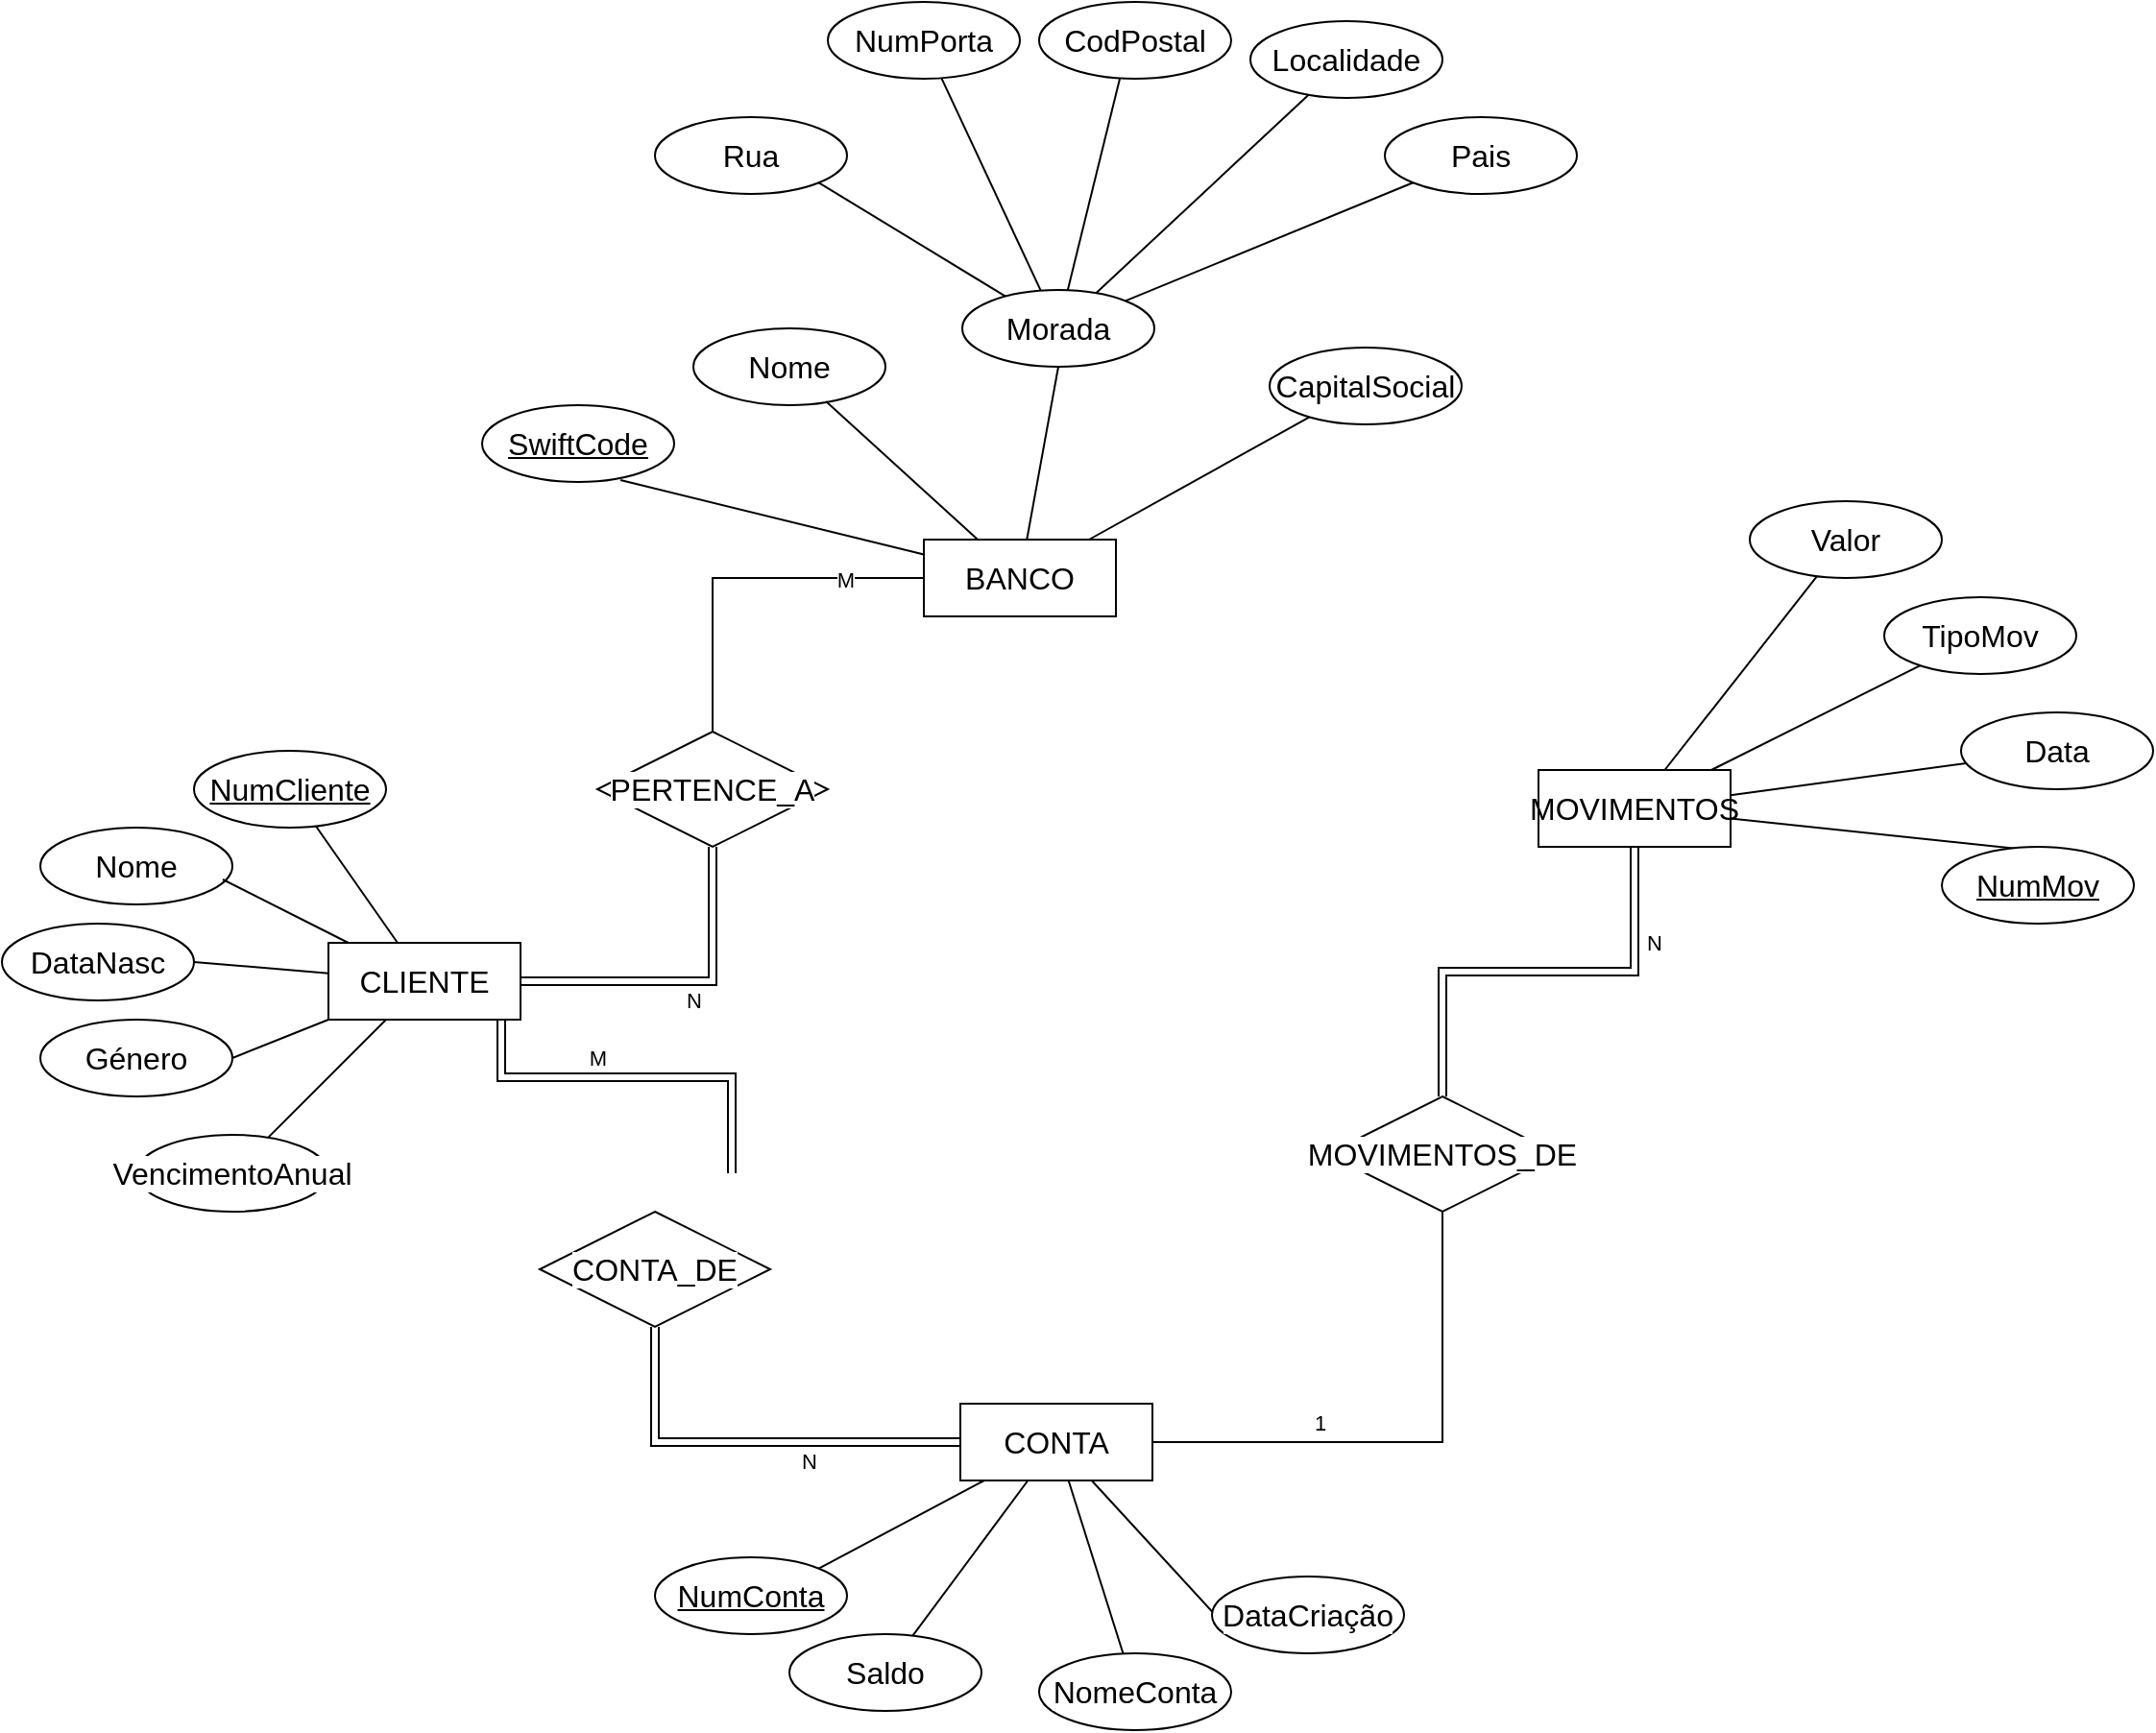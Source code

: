 <mxfile version="28.2.4">
  <diagram name="Página-1" id="KvQQW-qmofQ9Go-xhEcm">
    <mxGraphModel dx="2013" dy="1872" grid="1" gridSize="10" guides="1" tooltips="1" connect="1" arrows="1" fold="1" page="1" pageScale="1" pageWidth="827" pageHeight="1169" math="0" shadow="0">
      <root>
        <mxCell id="0" />
        <mxCell id="1" parent="0" />
        <mxCell id="59IRY9et53XvcOAsyTQL-16" style="edgeStyle=none;shape=connector;rounded=0;orthogonalLoop=1;jettySize=auto;html=1;entryX=0.5;entryY=1;entryDx=0;entryDy=0;strokeColor=default;align=center;verticalAlign=middle;fontFamily=Helvetica;fontSize=11;fontColor=default;labelBackgroundColor=default;endArrow=none;endFill=0;" parent="1" source="59IRY9et53XvcOAsyTQL-1" target="59IRY9et53XvcOAsyTQL-8" edge="1">
          <mxGeometry relative="1" as="geometry" />
        </mxCell>
        <mxCell id="59IRY9et53XvcOAsyTQL-17" style="edgeStyle=none;shape=connector;rounded=0;orthogonalLoop=1;jettySize=auto;html=1;strokeColor=default;align=center;verticalAlign=middle;fontFamily=Helvetica;fontSize=11;fontColor=default;labelBackgroundColor=default;endArrow=none;endFill=0;" parent="1" source="59IRY9et53XvcOAsyTQL-1" target="59IRY9et53XvcOAsyTQL-14" edge="1">
          <mxGeometry relative="1" as="geometry" />
        </mxCell>
        <mxCell id="59IRY9et53XvcOAsyTQL-55" style="edgeStyle=orthogonalEdgeStyle;shape=connector;rounded=0;orthogonalLoop=1;jettySize=auto;html=1;entryX=0.5;entryY=0;entryDx=0;entryDy=0;strokeColor=default;align=center;verticalAlign=middle;fontFamily=Helvetica;fontSize=11;fontColor=default;labelBackgroundColor=default;endArrow=none;endFill=0;" parent="1" source="59IRY9et53XvcOAsyTQL-1" target="59IRY9et53XvcOAsyTQL-53" edge="1">
          <mxGeometry relative="1" as="geometry" />
        </mxCell>
        <mxCell id="5yBy5ubpR-fuYYYy7FqI-9" value="M" style="edgeLabel;html=1;align=center;verticalAlign=middle;resizable=0;points=[];fontFamily=Helvetica;fontSize=11;fontColor=default;labelBackgroundColor=default;" vertex="1" connectable="0" parent="59IRY9et53XvcOAsyTQL-55">
          <mxGeometry x="-0.568" y="1" relative="1" as="geometry">
            <mxPoint as="offset" />
          </mxGeometry>
        </mxCell>
        <mxCell id="59IRY9et53XvcOAsyTQL-1" value="&lt;span id=&quot;docs-internal-guid-33096cff-7fff-1624-d301-5211b1fea0e3&quot;&gt;&lt;span style=&quot;font-size: 12pt; font-family: Calibri, sans-serif; background-color: transparent; font-variant-numeric: normal; font-variant-east-asian: normal; font-variant-alternates: normal; font-variant-position: normal; font-variant-emoji: normal; vertical-align: baseline; white-space-collapse: preserve;&quot;&gt;BANCO&lt;/span&gt;&lt;/span&gt;" style="whiteSpace=wrap;html=1;align=center;" parent="1" vertex="1">
          <mxGeometry x="260" y="190" width="100" height="40" as="geometry" />
        </mxCell>
        <mxCell id="59IRY9et53XvcOAsyTQL-31" style="edgeStyle=none;shape=connector;rounded=0;orthogonalLoop=1;jettySize=auto;html=1;strokeColor=default;align=center;verticalAlign=middle;fontFamily=Helvetica;fontSize=11;fontColor=default;labelBackgroundColor=default;endArrow=none;endFill=0;" parent="1" source="59IRY9et53XvcOAsyTQL-2" target="59IRY9et53XvcOAsyTQL-26" edge="1">
          <mxGeometry relative="1" as="geometry" />
        </mxCell>
        <mxCell id="59IRY9et53XvcOAsyTQL-33" style="edgeStyle=none;shape=connector;rounded=0;orthogonalLoop=1;jettySize=auto;html=1;entryX=1;entryY=0.5;entryDx=0;entryDy=0;strokeColor=default;align=center;verticalAlign=middle;fontFamily=Helvetica;fontSize=11;fontColor=default;labelBackgroundColor=default;endArrow=none;endFill=0;" parent="1" source="59IRY9et53XvcOAsyTQL-2" target="59IRY9et53XvcOAsyTQL-28" edge="1">
          <mxGeometry relative="1" as="geometry" />
        </mxCell>
        <mxCell id="59IRY9et53XvcOAsyTQL-34" style="edgeStyle=none;shape=connector;rounded=0;orthogonalLoop=1;jettySize=auto;html=1;entryX=1;entryY=0.5;entryDx=0;entryDy=0;strokeColor=default;align=center;verticalAlign=middle;fontFamily=Helvetica;fontSize=11;fontColor=default;labelBackgroundColor=default;endArrow=none;endFill=0;" parent="1" source="59IRY9et53XvcOAsyTQL-2" target="59IRY9et53XvcOAsyTQL-29" edge="1">
          <mxGeometry relative="1" as="geometry" />
        </mxCell>
        <mxCell id="59IRY9et53XvcOAsyTQL-35" style="edgeStyle=none;shape=connector;rounded=0;orthogonalLoop=1;jettySize=auto;html=1;strokeColor=default;align=center;verticalAlign=middle;fontFamily=Helvetica;fontSize=11;fontColor=default;labelBackgroundColor=default;endArrow=none;endFill=0;" parent="1" source="59IRY9et53XvcOAsyTQL-2" target="59IRY9et53XvcOAsyTQL-30" edge="1">
          <mxGeometry relative="1" as="geometry" />
        </mxCell>
        <mxCell id="59IRY9et53XvcOAsyTQL-54" style="edgeStyle=orthogonalEdgeStyle;shape=link;rounded=0;orthogonalLoop=1;jettySize=auto;html=1;entryX=0.5;entryY=1;entryDx=0;entryDy=0;strokeColor=default;align=center;verticalAlign=middle;fontFamily=Helvetica;fontSize=11;fontColor=default;labelBackgroundColor=default;endArrow=none;endFill=0;" parent="1" source="59IRY9et53XvcOAsyTQL-2" target="59IRY9et53XvcOAsyTQL-53" edge="1">
          <mxGeometry relative="1" as="geometry" />
        </mxCell>
        <mxCell id="5yBy5ubpR-fuYYYy7FqI-10" value="N" style="edgeLabel;html=1;align=center;verticalAlign=middle;resizable=0;points=[];fontFamily=Helvetica;fontSize=11;fontColor=default;labelBackgroundColor=default;" vertex="1" connectable="0" parent="59IRY9et53XvcOAsyTQL-54">
          <mxGeometry x="0.082" y="2" relative="1" as="geometry">
            <mxPoint x="-2" y="12" as="offset" />
          </mxGeometry>
        </mxCell>
        <mxCell id="5yBy5ubpR-fuYYYy7FqI-5" style="edgeStyle=orthogonalEdgeStyle;shape=link;rounded=0;orthogonalLoop=1;jettySize=auto;html=1;entryX=0.5;entryY=0;entryDx=0;entryDy=0;strokeColor=default;align=center;verticalAlign=middle;fontFamily=Helvetica;fontSize=11;fontColor=default;labelBackgroundColor=default;endArrow=none;endFill=0;" edge="1" parent="1">
          <mxGeometry relative="1" as="geometry">
            <mxPoint x="40" y="420" as="sourcePoint" />
            <mxPoint x="160" y="520" as="targetPoint" />
            <Array as="points">
              <mxPoint x="40" y="470" />
              <mxPoint x="160" y="470" />
            </Array>
          </mxGeometry>
        </mxCell>
        <mxCell id="5yBy5ubpR-fuYYYy7FqI-11" value="M" style="edgeLabel;html=1;align=center;verticalAlign=middle;resizable=0;points=[];fontFamily=Helvetica;fontSize=11;fontColor=default;labelBackgroundColor=default;" vertex="1" connectable="0" parent="5yBy5ubpR-fuYYYy7FqI-5">
          <mxGeometry x="-0.054" y="4" relative="1" as="geometry">
            <mxPoint x="-4" y="-6" as="offset" />
          </mxGeometry>
        </mxCell>
        <mxCell id="59IRY9et53XvcOAsyTQL-2" value="&lt;span id=&quot;docs-internal-guid-d53b8ac3-7fff-3ef5-c0f0-8ff0012dd7bf&quot;&gt;&lt;span style=&quot;font-size: 12pt; font-family: Calibri, sans-serif; background-color: transparent; font-variant-numeric: normal; font-variant-east-asian: normal; font-variant-alternates: normal; font-variant-position: normal; font-variant-emoji: normal; vertical-align: baseline; white-space-collapse: preserve;&quot;&gt;CLIENTE&lt;/span&gt;&lt;/span&gt;" style="whiteSpace=wrap;html=1;align=center;" parent="1" vertex="1">
          <mxGeometry x="-50" y="400" width="100" height="40" as="geometry" />
        </mxCell>
        <mxCell id="59IRY9et53XvcOAsyTQL-41" style="edgeStyle=none;shape=connector;rounded=0;orthogonalLoop=1;jettySize=auto;html=1;entryX=0;entryY=1;entryDx=0;entryDy=0;strokeColor=default;align=center;verticalAlign=middle;fontFamily=Helvetica;fontSize=11;fontColor=default;labelBackgroundColor=default;endArrow=none;endFill=0;" parent="1" source="59IRY9et53XvcOAsyTQL-3" target="59IRY9et53XvcOAsyTQL-37" edge="1">
          <mxGeometry relative="1" as="geometry" />
        </mxCell>
        <mxCell id="59IRY9et53XvcOAsyTQL-42" style="edgeStyle=none;shape=connector;rounded=0;orthogonalLoop=1;jettySize=auto;html=1;strokeColor=default;align=center;verticalAlign=middle;fontFamily=Helvetica;fontSize=11;fontColor=default;labelBackgroundColor=default;endArrow=none;endFill=0;" parent="1" source="59IRY9et53XvcOAsyTQL-3" target="59IRY9et53XvcOAsyTQL-38" edge="1">
          <mxGeometry relative="1" as="geometry" />
        </mxCell>
        <mxCell id="59IRY9et53XvcOAsyTQL-43" style="edgeStyle=none;shape=connector;rounded=0;orthogonalLoop=1;jettySize=auto;html=1;strokeColor=default;align=center;verticalAlign=middle;fontFamily=Helvetica;fontSize=11;fontColor=default;labelBackgroundColor=default;endArrow=none;endFill=0;" parent="1" source="59IRY9et53XvcOAsyTQL-3" target="59IRY9et53XvcOAsyTQL-39" edge="1">
          <mxGeometry relative="1" as="geometry" />
        </mxCell>
        <mxCell id="5yBy5ubpR-fuYYYy7FqI-2" style="shape=connector;rounded=0;orthogonalLoop=1;jettySize=auto;html=1;entryX=1;entryY=0;entryDx=0;entryDy=0;strokeColor=default;align=center;verticalAlign=middle;fontFamily=Helvetica;fontSize=11;fontColor=default;labelBackgroundColor=default;endArrow=none;endFill=0;" edge="1" parent="1" source="59IRY9et53XvcOAsyTQL-3" target="59IRY9et53XvcOAsyTQL-36">
          <mxGeometry relative="1" as="geometry" />
        </mxCell>
        <mxCell id="5yBy5ubpR-fuYYYy7FqI-4" style="edgeStyle=orthogonalEdgeStyle;shape=link;rounded=0;orthogonalLoop=1;jettySize=auto;html=1;entryX=0.5;entryY=1;entryDx=0;entryDy=0;strokeColor=default;align=center;verticalAlign=middle;fontFamily=Helvetica;fontSize=11;fontColor=default;labelBackgroundColor=default;endArrow=none;endFill=0;" edge="1" parent="1" source="59IRY9et53XvcOAsyTQL-3" target="5yBy5ubpR-fuYYYy7FqI-1">
          <mxGeometry relative="1" as="geometry" />
        </mxCell>
        <mxCell id="5yBy5ubpR-fuYYYy7FqI-12" value="N" style="edgeLabel;html=1;align=center;verticalAlign=middle;resizable=0;points=[];fontFamily=Helvetica;fontSize=11;fontColor=default;labelBackgroundColor=default;" vertex="1" connectable="0" parent="5yBy5ubpR-fuYYYy7FqI-4">
          <mxGeometry x="-0.279" relative="1" as="geometry">
            <mxPoint y="10" as="offset" />
          </mxGeometry>
        </mxCell>
        <mxCell id="5yBy5ubpR-fuYYYy7FqI-8" style="edgeStyle=orthogonalEdgeStyle;shape=connector;rounded=0;orthogonalLoop=1;jettySize=auto;html=1;entryX=0.5;entryY=1;entryDx=0;entryDy=0;strokeColor=default;align=center;verticalAlign=middle;fontFamily=Helvetica;fontSize=11;fontColor=default;labelBackgroundColor=default;endArrow=none;endFill=0;" edge="1" parent="1" source="59IRY9et53XvcOAsyTQL-3" target="5yBy5ubpR-fuYYYy7FqI-6">
          <mxGeometry relative="1" as="geometry" />
        </mxCell>
        <mxCell id="5yBy5ubpR-fuYYYy7FqI-13" value="1" style="edgeLabel;html=1;align=center;verticalAlign=middle;resizable=0;points=[];fontFamily=Helvetica;fontSize=11;fontColor=default;labelBackgroundColor=default;" vertex="1" connectable="0" parent="5yBy5ubpR-fuYYYy7FqI-8">
          <mxGeometry x="-0.358" y="2" relative="1" as="geometry">
            <mxPoint y="-8" as="offset" />
          </mxGeometry>
        </mxCell>
        <mxCell id="59IRY9et53XvcOAsyTQL-3" value="&lt;span id=&quot;docs-internal-guid-18938c07-7fff-5e12-0bd6-c497b2bd1e35&quot;&gt;&lt;span style=&quot;font-size: 12pt; font-family: Calibri, sans-serif; background-color: transparent; font-variant-numeric: normal; font-variant-east-asian: normal; font-variant-alternates: normal; font-variant-position: normal; font-variant-emoji: normal; vertical-align: baseline; white-space-collapse: preserve;&quot;&gt;CONTA&lt;/span&gt;&lt;/span&gt;" style="whiteSpace=wrap;html=1;align=center;" parent="1" vertex="1">
          <mxGeometry x="279" y="640" width="100" height="40" as="geometry" />
        </mxCell>
        <mxCell id="59IRY9et53XvcOAsyTQL-49" style="edgeStyle=none;shape=connector;rounded=0;orthogonalLoop=1;jettySize=auto;html=1;entryX=1;entryY=0;entryDx=0;entryDy=0;strokeColor=default;align=center;verticalAlign=middle;fontFamily=Helvetica;fontSize=11;fontColor=default;labelBackgroundColor=default;endArrow=none;endFill=0;" parent="1" source="59IRY9et53XvcOAsyTQL-4" target="59IRY9et53XvcOAsyTQL-45" edge="1">
          <mxGeometry relative="1" as="geometry" />
        </mxCell>
        <mxCell id="59IRY9et53XvcOAsyTQL-50" style="edgeStyle=none;shape=connector;rounded=0;orthogonalLoop=1;jettySize=auto;html=1;strokeColor=default;align=center;verticalAlign=middle;fontFamily=Helvetica;fontSize=11;fontColor=default;labelBackgroundColor=default;endArrow=none;endFill=0;" parent="1" source="59IRY9et53XvcOAsyTQL-4" target="59IRY9et53XvcOAsyTQL-46" edge="1">
          <mxGeometry relative="1" as="geometry" />
        </mxCell>
        <mxCell id="59IRY9et53XvcOAsyTQL-51" style="edgeStyle=none;shape=connector;rounded=0;orthogonalLoop=1;jettySize=auto;html=1;strokeColor=default;align=center;verticalAlign=middle;fontFamily=Helvetica;fontSize=11;fontColor=default;labelBackgroundColor=default;endArrow=none;endFill=0;" parent="1" source="59IRY9et53XvcOAsyTQL-4" target="59IRY9et53XvcOAsyTQL-47" edge="1">
          <mxGeometry relative="1" as="geometry" />
        </mxCell>
        <mxCell id="59IRY9et53XvcOAsyTQL-52" style="edgeStyle=none;shape=connector;rounded=0;orthogonalLoop=1;jettySize=auto;html=1;strokeColor=default;align=center;verticalAlign=middle;fontFamily=Helvetica;fontSize=11;fontColor=default;labelBackgroundColor=default;endArrow=none;endFill=0;" parent="1" source="59IRY9et53XvcOAsyTQL-4" target="59IRY9et53XvcOAsyTQL-48" edge="1">
          <mxGeometry relative="1" as="geometry" />
        </mxCell>
        <mxCell id="5yBy5ubpR-fuYYYy7FqI-7" style="edgeStyle=orthogonalEdgeStyle;shape=link;rounded=0;orthogonalLoop=1;jettySize=auto;html=1;entryX=0.5;entryY=0;entryDx=0;entryDy=0;strokeColor=default;align=center;verticalAlign=middle;fontFamily=Helvetica;fontSize=11;fontColor=default;labelBackgroundColor=default;endArrow=none;endFill=0;" edge="1" parent="1" source="59IRY9et53XvcOAsyTQL-4" target="5yBy5ubpR-fuYYYy7FqI-6">
          <mxGeometry relative="1" as="geometry" />
        </mxCell>
        <mxCell id="5yBy5ubpR-fuYYYy7FqI-14" value="N" style="edgeLabel;html=1;align=center;verticalAlign=middle;resizable=0;points=[];fontFamily=Helvetica;fontSize=11;fontColor=default;labelBackgroundColor=default;" vertex="1" connectable="0" parent="5yBy5ubpR-fuYYYy7FqI-7">
          <mxGeometry x="-0.513" y="-3" relative="1" as="geometry">
            <mxPoint x="13" y="-6" as="offset" />
          </mxGeometry>
        </mxCell>
        <mxCell id="59IRY9et53XvcOAsyTQL-4" value="&lt;span id=&quot;docs-internal-guid-aa84f5fb-7fff-a301-6913-3b34de1e5d51&quot;&gt;&lt;span style=&quot;font-size: 12pt; font-family: Calibri, sans-serif; background-color: transparent; font-variant-numeric: normal; font-variant-east-asian: normal; font-variant-alternates: normal; font-variant-position: normal; font-variant-emoji: normal; vertical-align: baseline; white-space-collapse: preserve;&quot;&gt;MOVIMENTOS&lt;/span&gt;&lt;/span&gt;" style="whiteSpace=wrap;html=1;align=center;" parent="1" vertex="1">
          <mxGeometry x="580" y="310" width="100" height="40" as="geometry" />
        </mxCell>
        <mxCell id="59IRY9et53XvcOAsyTQL-5" value="&lt;span id=&quot;docs-internal-guid-b920871b-7fff-cbc4-225b-ba608877dcde&quot;&gt;&lt;span style=&quot;font-size: 12pt; font-family: Calibri, sans-serif; background-color: transparent; font-variant-numeric: normal; font-variant-east-asian: normal; font-variant-alternates: normal; font-variant-position: normal; font-variant-emoji: normal; text-decoration-skip-ink: none; vertical-align: baseline; white-space-collapse: preserve;&quot;&gt;SwiftCode&lt;/span&gt;&lt;/span&gt;" style="ellipse;whiteSpace=wrap;html=1;align=center;fontStyle=4;" parent="1" vertex="1">
          <mxGeometry x="30" y="120" width="100" height="40" as="geometry" />
        </mxCell>
        <mxCell id="59IRY9et53XvcOAsyTQL-6" value="&lt;span id=&quot;docs-internal-guid-8dbcbf9c-7fff-11c3-18db-ec2c6ba12a83&quot;&gt;&lt;span style=&quot;font-size: 12pt; font-family: Calibri, sans-serif; background-color: transparent; font-variant-numeric: normal; font-variant-east-asian: normal; font-variant-alternates: normal; font-variant-position: normal; font-variant-emoji: normal; vertical-align: baseline; white-space-collapse: preserve;&quot;&gt;Nome&lt;/span&gt;&lt;/span&gt;" style="ellipse;whiteSpace=wrap;html=1;align=center;" parent="1" vertex="1">
          <mxGeometry x="140" y="80" width="100" height="40" as="geometry" />
        </mxCell>
        <mxCell id="59IRY9et53XvcOAsyTQL-20" style="edgeStyle=none;shape=connector;rounded=0;orthogonalLoop=1;jettySize=auto;html=1;entryX=1;entryY=1;entryDx=0;entryDy=0;strokeColor=default;align=center;verticalAlign=middle;fontFamily=Helvetica;fontSize=11;fontColor=default;labelBackgroundColor=default;endArrow=none;endFill=0;" parent="1" source="59IRY9et53XvcOAsyTQL-8" target="59IRY9et53XvcOAsyTQL-9" edge="1">
          <mxGeometry relative="1" as="geometry" />
        </mxCell>
        <mxCell id="59IRY9et53XvcOAsyTQL-21" style="edgeStyle=none;shape=connector;rounded=0;orthogonalLoop=1;jettySize=auto;html=1;strokeColor=default;align=center;verticalAlign=middle;fontFamily=Helvetica;fontSize=11;fontColor=default;labelBackgroundColor=default;endArrow=none;endFill=0;" parent="1" source="59IRY9et53XvcOAsyTQL-8" target="59IRY9et53XvcOAsyTQL-10" edge="1">
          <mxGeometry relative="1" as="geometry" />
        </mxCell>
        <mxCell id="59IRY9et53XvcOAsyTQL-24" style="edgeStyle=none;shape=connector;rounded=0;orthogonalLoop=1;jettySize=auto;html=1;strokeColor=default;align=center;verticalAlign=middle;fontFamily=Helvetica;fontSize=11;fontColor=default;labelBackgroundColor=default;endArrow=none;endFill=0;" parent="1" source="59IRY9et53XvcOAsyTQL-8" target="59IRY9et53XvcOAsyTQL-12" edge="1">
          <mxGeometry relative="1" as="geometry" />
        </mxCell>
        <mxCell id="59IRY9et53XvcOAsyTQL-25" style="edgeStyle=none;shape=connector;rounded=0;orthogonalLoop=1;jettySize=auto;html=1;entryX=0;entryY=1;entryDx=0;entryDy=0;strokeColor=default;align=center;verticalAlign=middle;fontFamily=Helvetica;fontSize=11;fontColor=default;labelBackgroundColor=default;endArrow=none;endFill=0;" parent="1" source="59IRY9et53XvcOAsyTQL-8" target="59IRY9et53XvcOAsyTQL-13" edge="1">
          <mxGeometry relative="1" as="geometry" />
        </mxCell>
        <mxCell id="59IRY9et53XvcOAsyTQL-8" value="&lt;span id=&quot;docs-internal-guid-50da9faa-7fff-66b5-dc01-4913c2e8268b&quot;&gt;&lt;span style=&quot;font-size: 12pt; font-family: Calibri, sans-serif; background-color: transparent; font-variant-numeric: normal; font-variant-east-asian: normal; font-variant-alternates: normal; font-variant-position: normal; font-variant-emoji: normal; vertical-align: baseline; white-space-collapse: preserve;&quot;&gt;Morada&lt;/span&gt;&lt;/span&gt;" style="ellipse;whiteSpace=wrap;html=1;align=center;" parent="1" vertex="1">
          <mxGeometry x="280" y="60" width="100" height="40" as="geometry" />
        </mxCell>
        <mxCell id="59IRY9et53XvcOAsyTQL-9" value="&lt;span id=&quot;docs-internal-guid-5283b19c-7fff-80e7-e4db-060b09bd453b&quot;&gt;&lt;span style=&quot;font-size: 12pt; font-family: Calibri, sans-serif; background-color: transparent; font-variant-numeric: normal; font-variant-east-asian: normal; font-variant-alternates: normal; font-variant-position: normal; font-variant-emoji: normal; vertical-align: baseline; white-space-collapse: preserve;&quot;&gt;Rua&lt;/span&gt;&lt;/span&gt;" style="ellipse;whiteSpace=wrap;html=1;align=center;" parent="1" vertex="1">
          <mxGeometry x="120" y="-30" width="100" height="40" as="geometry" />
        </mxCell>
        <mxCell id="59IRY9et53XvcOAsyTQL-10" value="&lt;span id=&quot;docs-internal-guid-7bc3e5fb-7fff-ad05-edbd-930cfe56bb56&quot;&gt;&lt;span style=&quot;font-size: 12pt; font-family: Calibri, sans-serif; background-color: transparent; font-variant-numeric: normal; font-variant-east-asian: normal; font-variant-alternates: normal; font-variant-position: normal; font-variant-emoji: normal; vertical-align: baseline; white-space-collapse: preserve;&quot;&gt;NumPorta&lt;/span&gt;&lt;/span&gt;" style="ellipse;whiteSpace=wrap;html=1;align=center;" parent="1" vertex="1">
          <mxGeometry x="210" y="-90" width="100" height="40" as="geometry" />
        </mxCell>
        <mxCell id="59IRY9et53XvcOAsyTQL-11" value="&lt;span id=&quot;docs-internal-guid-c058b184-7fff-d3f3-a75c-fe97f1e5b9b9&quot;&gt;&lt;span style=&quot;font-size: 12pt; font-family: Calibri, sans-serif; background-color: transparent; font-variant-numeric: normal; font-variant-east-asian: normal; font-variant-alternates: normal; font-variant-position: normal; font-variant-emoji: normal; vertical-align: baseline; white-space-collapse: preserve;&quot;&gt;CodPostal&lt;/span&gt;&lt;/span&gt;" style="ellipse;whiteSpace=wrap;html=1;align=center;" parent="1" vertex="1">
          <mxGeometry x="320" y="-90" width="100" height="40" as="geometry" />
        </mxCell>
        <mxCell id="59IRY9et53XvcOAsyTQL-12" value="&lt;span id=&quot;docs-internal-guid-c68ea3c3-7fff-f804-a1c4-359921f6dab5&quot;&gt;&lt;span style=&quot;font-size: 12pt; font-family: Calibri, sans-serif; background-color: transparent; font-variant-numeric: normal; font-variant-east-asian: normal; font-variant-alternates: normal; font-variant-position: normal; font-variant-emoji: normal; vertical-align: baseline; white-space-collapse: preserve;&quot;&gt;Localidade&lt;/span&gt;&lt;/span&gt;" style="ellipse;whiteSpace=wrap;html=1;align=center;" parent="1" vertex="1">
          <mxGeometry x="430" y="-80" width="100" height="40" as="geometry" />
        </mxCell>
        <mxCell id="59IRY9et53XvcOAsyTQL-13" value="&lt;span id=&quot;docs-internal-guid-d58555ec-7fff-19f8-fed7-13cf4631f28c&quot;&gt;&lt;span style=&quot;font-size: 12pt; font-family: Calibri, sans-serif; background-color: transparent; font-variant-numeric: normal; font-variant-east-asian: normal; font-variant-alternates: normal; font-variant-position: normal; font-variant-emoji: normal; vertical-align: baseline; white-space-collapse: preserve;&quot;&gt;Pais&lt;/span&gt;&lt;/span&gt;" style="ellipse;whiteSpace=wrap;html=1;align=center;" parent="1" vertex="1">
          <mxGeometry x="500" y="-30" width="100" height="40" as="geometry" />
        </mxCell>
        <mxCell id="59IRY9et53XvcOAsyTQL-14" value="&lt;span id=&quot;docs-internal-guid-484260dd-7fff-4463-595c-d4899e16f2f7&quot;&gt;&lt;span style=&quot;font-size: 12pt; font-family: Calibri, sans-serif; background-color: transparent; font-variant-numeric: normal; font-variant-east-asian: normal; font-variant-alternates: normal; font-variant-position: normal; font-variant-emoji: normal; vertical-align: baseline; white-space-collapse: preserve;&quot;&gt;CapitalSocial&lt;/span&gt;&lt;/span&gt;" style="ellipse;whiteSpace=wrap;html=1;align=center;" parent="1" vertex="1">
          <mxGeometry x="440" y="90" width="100" height="40" as="geometry" />
        </mxCell>
        <mxCell id="59IRY9et53XvcOAsyTQL-18" style="edgeStyle=none;shape=connector;rounded=0;orthogonalLoop=1;jettySize=auto;html=1;entryX=0.69;entryY=0.95;entryDx=0;entryDy=0;entryPerimeter=0;strokeColor=default;align=center;verticalAlign=middle;fontFamily=Helvetica;fontSize=11;fontColor=default;labelBackgroundColor=default;endArrow=none;endFill=0;" parent="1" source="59IRY9et53XvcOAsyTQL-1" target="59IRY9et53XvcOAsyTQL-6" edge="1">
          <mxGeometry relative="1" as="geometry" />
        </mxCell>
        <mxCell id="59IRY9et53XvcOAsyTQL-19" style="edgeStyle=none;shape=connector;rounded=0;orthogonalLoop=1;jettySize=auto;html=1;entryX=0.72;entryY=0.975;entryDx=0;entryDy=0;entryPerimeter=0;strokeColor=default;align=center;verticalAlign=middle;fontFamily=Helvetica;fontSize=11;fontColor=default;labelBackgroundColor=default;endArrow=none;endFill=0;" parent="1" source="59IRY9et53XvcOAsyTQL-1" target="59IRY9et53XvcOAsyTQL-5" edge="1">
          <mxGeometry relative="1" as="geometry" />
        </mxCell>
        <mxCell id="59IRY9et53XvcOAsyTQL-23" style="edgeStyle=none;shape=connector;rounded=0;orthogonalLoop=1;jettySize=auto;html=1;entryX=0.42;entryY=1;entryDx=0;entryDy=0;entryPerimeter=0;strokeColor=default;align=center;verticalAlign=middle;fontFamily=Helvetica;fontSize=11;fontColor=default;labelBackgroundColor=default;endArrow=none;endFill=0;" parent="1" source="59IRY9et53XvcOAsyTQL-8" target="59IRY9et53XvcOAsyTQL-11" edge="1">
          <mxGeometry relative="1" as="geometry" />
        </mxCell>
        <mxCell id="59IRY9et53XvcOAsyTQL-26" value="&lt;span id=&quot;docs-internal-guid-014225e5-7fff-05a8-8a12-3c5ea990b1a2&quot;&gt;&lt;span style=&quot;font-size: 12pt; font-family: Calibri, sans-serif; background-color: transparent; font-variant-numeric: normal; font-variant-east-asian: normal; font-variant-alternates: normal; font-variant-position: normal; font-variant-emoji: normal; text-decoration-skip-ink: none; vertical-align: baseline; white-space-collapse: preserve;&quot;&gt;NumCliente&lt;/span&gt;&lt;/span&gt;" style="ellipse;whiteSpace=wrap;html=1;align=center;fontStyle=4;fontFamily=Helvetica;fontSize=11;fontColor=default;labelBackgroundColor=default;" parent="1" vertex="1">
          <mxGeometry x="-120" y="300" width="100" height="40" as="geometry" />
        </mxCell>
        <mxCell id="59IRY9et53XvcOAsyTQL-27" value="&lt;span id=&quot;docs-internal-guid-f0e9df0b-7fff-3c02-c8bc-a8ba6d33dfe7&quot;&gt;&lt;span style=&quot;font-size: 12pt; font-family: Calibri, sans-serif; background-color: transparent; font-variant-numeric: normal; font-variant-east-asian: normal; font-variant-alternates: normal; font-variant-position: normal; font-variant-emoji: normal; vertical-align: baseline; white-space-collapse: preserve;&quot;&gt;Nome&lt;/span&gt;&lt;/span&gt;" style="ellipse;whiteSpace=wrap;html=1;align=center;fontFamily=Helvetica;fontSize=11;fontColor=default;labelBackgroundColor=default;" parent="1" vertex="1">
          <mxGeometry x="-200" y="340" width="100" height="40" as="geometry" />
        </mxCell>
        <mxCell id="59IRY9et53XvcOAsyTQL-28" value="&lt;span id=&quot;docs-internal-guid-c1414266-7fff-5875-505b-be4e4a157786&quot;&gt;&lt;span style=&quot;font-size: 12pt; font-family: Calibri, sans-serif; background-color: transparent; font-variant-numeric: normal; font-variant-east-asian: normal; font-variant-alternates: normal; font-variant-position: normal; font-variant-emoji: normal; vertical-align: baseline; white-space-collapse: preserve;&quot;&gt;DataNasc&lt;/span&gt;&lt;/span&gt;" style="ellipse;whiteSpace=wrap;html=1;align=center;fontFamily=Helvetica;fontSize=11;fontColor=default;labelBackgroundColor=default;" parent="1" vertex="1">
          <mxGeometry x="-220" y="390" width="100" height="40" as="geometry" />
        </mxCell>
        <mxCell id="59IRY9et53XvcOAsyTQL-29" value="&lt;span id=&quot;docs-internal-guid-004bd76b-7fff-7322-e45c-8d8f839ee37e&quot;&gt;&lt;span style=&quot;font-size: 12pt; font-family: Calibri, sans-serif; background-color: transparent; font-variant-numeric: normal; font-variant-east-asian: normal; font-variant-alternates: normal; font-variant-position: normal; font-variant-emoji: normal; vertical-align: baseline; white-space-collapse: preserve;&quot;&gt;Género&lt;/span&gt;&lt;/span&gt;" style="ellipse;whiteSpace=wrap;html=1;align=center;fontFamily=Helvetica;fontSize=11;fontColor=default;labelBackgroundColor=default;" parent="1" vertex="1">
          <mxGeometry x="-200" y="440" width="100" height="40" as="geometry" />
        </mxCell>
        <mxCell id="59IRY9et53XvcOAsyTQL-30" value="&lt;span id=&quot;docs-internal-guid-04b3b104-7fff-9fc2-ae88-24d2b9a784c0&quot;&gt;&lt;span style=&quot;font-size: 12pt; font-family: Calibri, sans-serif; background-color: transparent; font-variant-numeric: normal; font-variant-east-asian: normal; font-variant-alternates: normal; font-variant-position: normal; font-variant-emoji: normal; vertical-align: baseline; white-space-collapse: preserve;&quot;&gt;VencimentoAnual&lt;/span&gt;&lt;/span&gt;" style="ellipse;whiteSpace=wrap;html=1;align=center;fontFamily=Helvetica;fontSize=11;fontColor=default;labelBackgroundColor=default;" parent="1" vertex="1">
          <mxGeometry x="-150" y="500" width="100" height="40" as="geometry" />
        </mxCell>
        <mxCell id="59IRY9et53XvcOAsyTQL-32" style="edgeStyle=none;shape=connector;rounded=0;orthogonalLoop=1;jettySize=auto;html=1;entryX=0.95;entryY=0.675;entryDx=0;entryDy=0;entryPerimeter=0;strokeColor=default;align=center;verticalAlign=middle;fontFamily=Helvetica;fontSize=11;fontColor=default;labelBackgroundColor=default;endArrow=none;endFill=0;" parent="1" source="59IRY9et53XvcOAsyTQL-2" target="59IRY9et53XvcOAsyTQL-27" edge="1">
          <mxGeometry relative="1" as="geometry" />
        </mxCell>
        <mxCell id="59IRY9et53XvcOAsyTQL-36" value="&lt;span id=&quot;docs-internal-guid-37fe3c08-7fff-cb43-29bf-59b8a303d83b&quot;&gt;&lt;span style=&quot;font-size: 12pt; font-family: Calibri, sans-serif; background-color: transparent; font-variant-numeric: normal; font-variant-east-asian: normal; font-variant-alternates: normal; font-variant-position: normal; font-variant-emoji: normal; text-decoration-skip-ink: none; vertical-align: baseline; white-space-collapse: preserve;&quot;&gt;NumConta&lt;/span&gt;&lt;/span&gt;" style="ellipse;whiteSpace=wrap;html=1;align=center;fontStyle=4;fontFamily=Helvetica;fontSize=11;fontColor=default;labelBackgroundColor=default;" parent="1" vertex="1">
          <mxGeometry x="120" y="720" width="100" height="40" as="geometry" />
        </mxCell>
        <mxCell id="59IRY9et53XvcOAsyTQL-37" value="&lt;span id=&quot;docs-internal-guid-5cf09b29-7fff-ec81-455b-126152505a14&quot;&gt;&lt;span style=&quot;font-size: 12pt; font-family: Calibri, sans-serif; background-color: transparent; font-variant-numeric: normal; font-variant-east-asian: normal; font-variant-alternates: normal; font-variant-position: normal; font-variant-emoji: normal; vertical-align: baseline; white-space-collapse: preserve;&quot;&gt;DataCriação&lt;/span&gt;&lt;/span&gt;" style="ellipse;whiteSpace=wrap;html=1;align=center;fontFamily=Helvetica;fontSize=11;fontColor=default;labelBackgroundColor=default;" parent="1" vertex="1">
          <mxGeometry x="410" y="730" width="100" height="40" as="geometry" />
        </mxCell>
        <mxCell id="59IRY9et53XvcOAsyTQL-38" value="&lt;span id=&quot;docs-internal-guid-65e8640d-7fff-0932-4376-f9341a9f3c98&quot;&gt;&lt;span style=&quot;font-size: 12pt; font-family: Calibri, sans-serif; background-color: transparent; font-variant-numeric: normal; font-variant-east-asian: normal; font-variant-alternates: normal; font-variant-position: normal; font-variant-emoji: normal; vertical-align: baseline; white-space-collapse: preserve;&quot;&gt;NomeConta&lt;/span&gt;&lt;/span&gt;" style="ellipse;whiteSpace=wrap;html=1;align=center;fontFamily=Helvetica;fontSize=11;fontColor=default;labelBackgroundColor=default;" parent="1" vertex="1">
          <mxGeometry x="320" y="770" width="100" height="40" as="geometry" />
        </mxCell>
        <mxCell id="59IRY9et53XvcOAsyTQL-39" value="&lt;span id=&quot;docs-internal-guid-a45d9f75-7fff-20e0-1203-c78a976688a7&quot;&gt;&lt;span style=&quot;font-size: 12pt; font-family: Calibri, sans-serif; background-color: transparent; font-variant-numeric: normal; font-variant-east-asian: normal; font-variant-alternates: normal; font-variant-position: normal; font-variant-emoji: normal; vertical-align: baseline; white-space-collapse: preserve;&quot;&gt;Saldo&lt;/span&gt;&lt;/span&gt;" style="ellipse;whiteSpace=wrap;html=1;align=center;fontFamily=Helvetica;fontSize=11;fontColor=default;labelBackgroundColor=default;" parent="1" vertex="1">
          <mxGeometry x="190" y="760" width="100" height="40" as="geometry" />
        </mxCell>
        <mxCell id="59IRY9et53XvcOAsyTQL-45" value="&lt;span id=&quot;docs-internal-guid-9eb0846a-7fff-0213-b01d-6e0a39a8324d&quot;&gt;&lt;span style=&quot;font-size: 12pt; font-family: Calibri, sans-serif; background-color: transparent; font-variant-numeric: normal; font-variant-east-asian: normal; font-variant-alternates: normal; font-variant-position: normal; font-variant-emoji: normal; text-decoration-skip-ink: none; vertical-align: baseline; white-space-collapse: preserve;&quot;&gt;NumMov&lt;/span&gt;&lt;/span&gt;" style="ellipse;whiteSpace=wrap;html=1;align=center;fontStyle=4;fontFamily=Helvetica;fontSize=11;fontColor=default;labelBackgroundColor=default;" parent="1" vertex="1">
          <mxGeometry x="790" y="350" width="100" height="40" as="geometry" />
        </mxCell>
        <mxCell id="59IRY9et53XvcOAsyTQL-46" value="&lt;span id=&quot;docs-internal-guid-c0264e8b-7fff-43e3-9a33-edd287fe6ad9&quot;&gt;&lt;span style=&quot;font-size: 12pt; font-family: Calibri, sans-serif; background-color: transparent; font-variant-numeric: normal; font-variant-east-asian: normal; font-variant-alternates: normal; font-variant-position: normal; font-variant-emoji: normal; vertical-align: baseline; white-space-collapse: preserve;&quot;&gt;Data&lt;/span&gt;&lt;/span&gt;" style="ellipse;whiteSpace=wrap;html=1;align=center;fontFamily=Helvetica;fontSize=11;fontColor=default;labelBackgroundColor=default;" parent="1" vertex="1">
          <mxGeometry x="800" y="280" width="100" height="40" as="geometry" />
        </mxCell>
        <mxCell id="59IRY9et53XvcOAsyTQL-47" value="&lt;span id=&quot;docs-internal-guid-47484df8-7fff-5ed5-2717-a1c2c44da58c&quot;&gt;&lt;span style=&quot;font-size: 12pt; font-family: Calibri, sans-serif; background-color: transparent; font-variant-numeric: normal; font-variant-east-asian: normal; font-variant-alternates: normal; font-variant-position: normal; font-variant-emoji: normal; vertical-align: baseline; white-space-collapse: preserve;&quot;&gt;TipoMov&lt;/span&gt;&lt;/span&gt;" style="ellipse;whiteSpace=wrap;html=1;align=center;fontFamily=Helvetica;fontSize=11;fontColor=default;labelBackgroundColor=default;" parent="1" vertex="1">
          <mxGeometry x="760" y="220" width="100" height="40" as="geometry" />
        </mxCell>
        <mxCell id="59IRY9et53XvcOAsyTQL-48" value="&lt;span id=&quot;docs-internal-guid-4157ca06-7fff-8bc3-6c15-2af6ac1e23bd&quot;&gt;&lt;span style=&quot;font-size: 12pt; font-family: Calibri, sans-serif; background-color: transparent; font-variant-numeric: normal; font-variant-east-asian: normal; font-variant-alternates: normal; font-variant-position: normal; font-variant-emoji: normal; vertical-align: baseline; white-space-collapse: preserve;&quot;&gt;Valor&lt;/span&gt;&lt;/span&gt;" style="ellipse;whiteSpace=wrap;html=1;align=center;fontFamily=Helvetica;fontSize=11;fontColor=default;labelBackgroundColor=default;" parent="1" vertex="1">
          <mxGeometry x="690" y="170" width="100" height="40" as="geometry" />
        </mxCell>
        <mxCell id="59IRY9et53XvcOAsyTQL-53" value="&lt;span id=&quot;docs-internal-guid-2adc87cc-7fff-df42-13d4-8e2da55ace7e&quot;&gt;&lt;span style=&quot;font-size: 12pt; font-family: Calibri, sans-serif; background-color: transparent; font-variant-numeric: normal; font-variant-east-asian: normal; font-variant-alternates: normal; font-variant-position: normal; font-variant-emoji: normal; vertical-align: baseline; white-space-collapse: preserve;&quot;&gt;PERTENCE_A&lt;/span&gt;&lt;/span&gt;" style="shape=rhombus;perimeter=rhombusPerimeter;whiteSpace=wrap;html=1;align=center;fontFamily=Helvetica;fontSize=11;fontColor=default;labelBackgroundColor=default;" parent="1" vertex="1">
          <mxGeometry x="90" y="290" width="120" height="60" as="geometry" />
        </mxCell>
        <mxCell id="5yBy5ubpR-fuYYYy7FqI-1" value="&lt;span id=&quot;docs-internal-guid-adc0aac2-7fff-4d63-2736-cfba417d1cbf&quot;&gt;&lt;span style=&quot;font-size: 12pt; font-family: Calibri, sans-serif; background-color: transparent; font-variant-numeric: normal; font-variant-east-asian: normal; font-variant-alternates: normal; font-variant-position: normal; font-variant-emoji: normal; vertical-align: baseline; white-space-collapse: preserve;&quot;&gt;CONTA_DE&lt;/span&gt;&lt;/span&gt;" style="shape=rhombus;perimeter=rhombusPerimeter;whiteSpace=wrap;html=1;align=center;fontFamily=Helvetica;fontSize=11;fontColor=default;labelBackgroundColor=default;" vertex="1" parent="1">
          <mxGeometry x="60" y="540" width="120" height="60" as="geometry" />
        </mxCell>
        <mxCell id="5yBy5ubpR-fuYYYy7FqI-6" value="&lt;span id=&quot;docs-internal-guid-cd2579c9-7fff-7d25-82be-13cf69631502&quot;&gt;&lt;span style=&quot;font-size: 12pt; font-family: Calibri, sans-serif; background-color: transparent; font-variant-numeric: normal; font-variant-east-asian: normal; font-variant-alternates: normal; font-variant-position: normal; font-variant-emoji: normal; vertical-align: baseline; white-space-collapse: preserve;&quot;&gt;MOVIMENTOS_DE&lt;/span&gt;&lt;/span&gt;" style="shape=rhombus;perimeter=rhombusPerimeter;whiteSpace=wrap;html=1;align=center;fontFamily=Helvetica;fontSize=11;fontColor=default;labelBackgroundColor=default;" vertex="1" parent="1">
          <mxGeometry x="470" y="480" width="120" height="60" as="geometry" />
        </mxCell>
      </root>
    </mxGraphModel>
  </diagram>
</mxfile>
